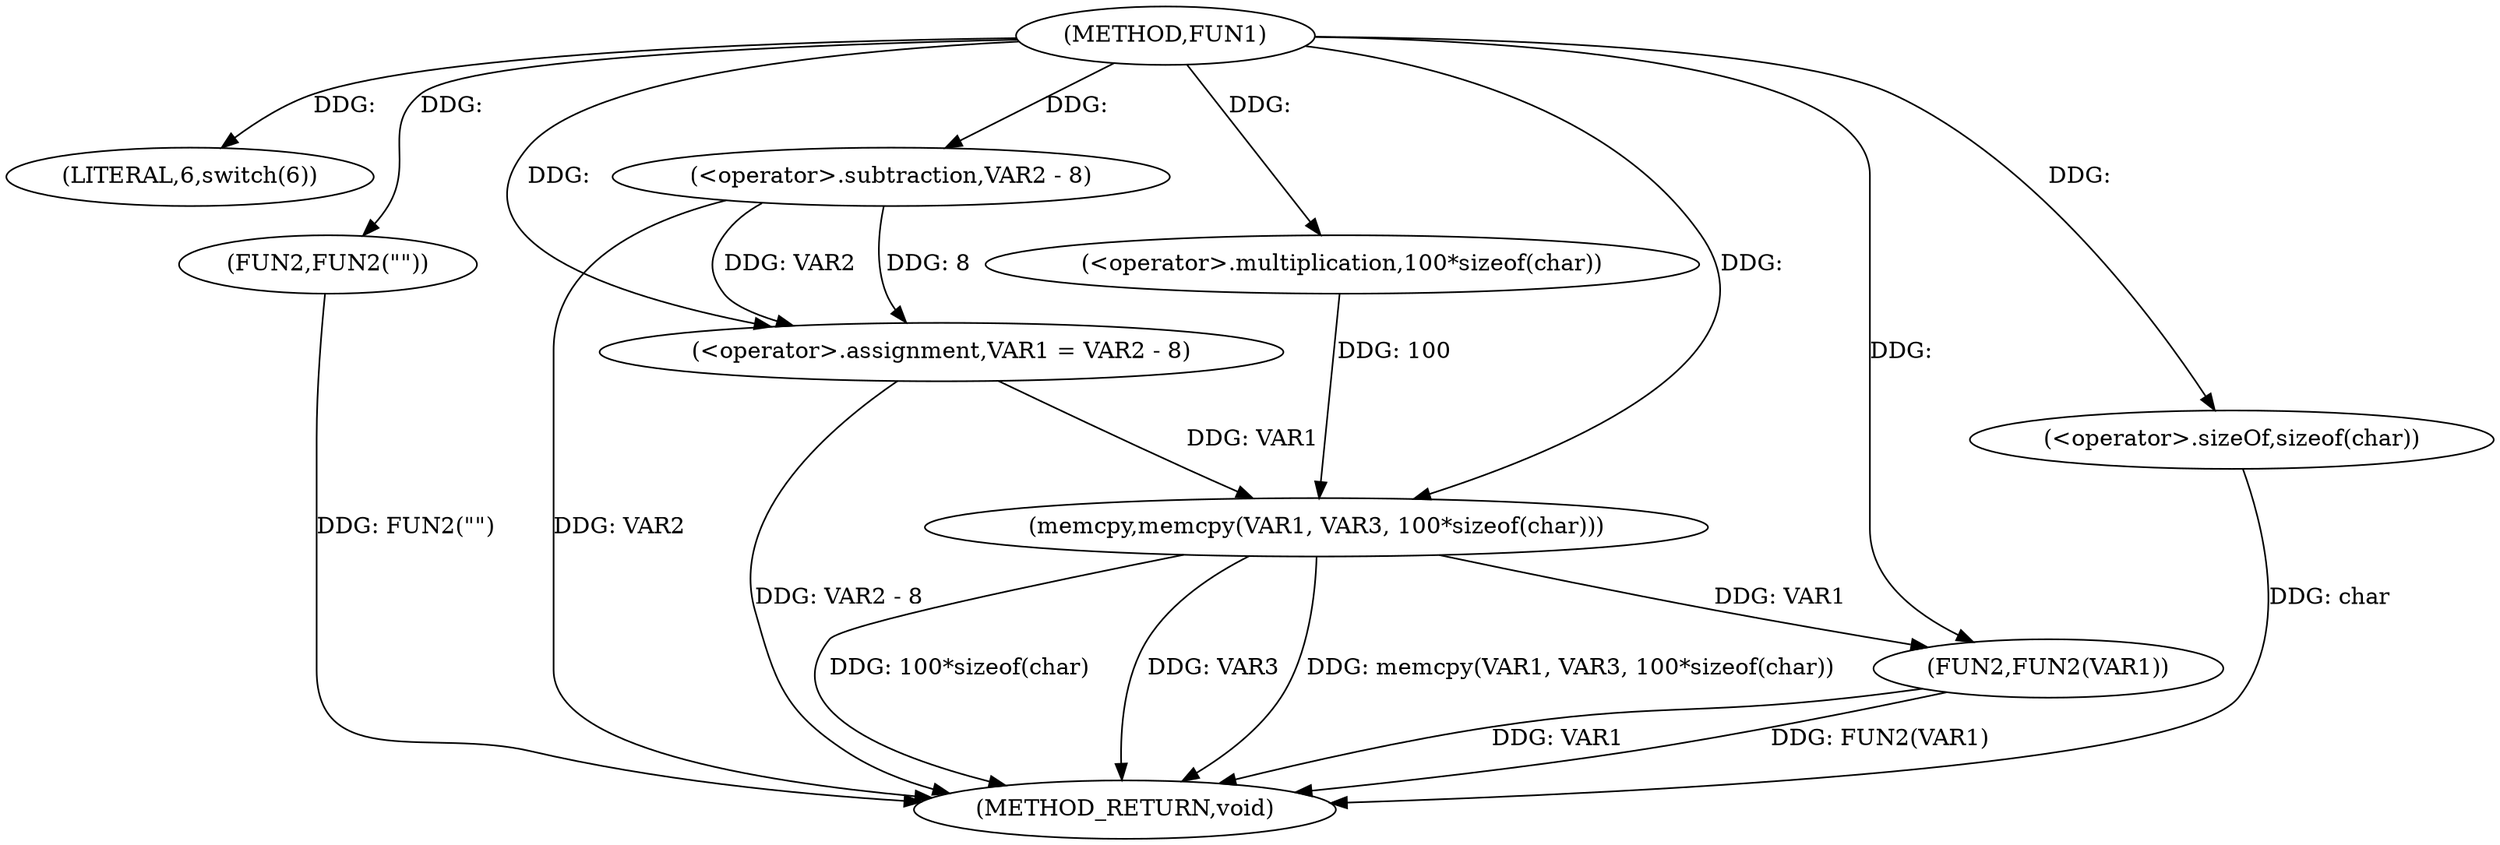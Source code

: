 digraph FUN1 {  
"1000100" [label = "(METHOD,FUN1)" ]
"1000129" [label = "(METHOD_RETURN,void)" ]
"1000105" [label = "(LITERAL,6,switch(6))" ]
"1000108" [label = "(<operator>.assignment,VAR1 = VAR2 - 8)" ]
"1000110" [label = "(<operator>.subtraction,VAR2 - 8)" ]
"1000115" [label = "(FUN2,FUN2(\"\"))" ]
"1000120" [label = "(memcpy,memcpy(VAR1, VAR3, 100*sizeof(char)))" ]
"1000123" [label = "(<operator>.multiplication,100*sizeof(char))" ]
"1000125" [label = "(<operator>.sizeOf,sizeof(char))" ]
"1000127" [label = "(FUN2,FUN2(VAR1))" ]
  "1000125" -> "1000129"  [ label = "DDG: char"] 
  "1000120" -> "1000129"  [ label = "DDG: 100*sizeof(char)"] 
  "1000115" -> "1000129"  [ label = "DDG: FUN2(\"\")"] 
  "1000127" -> "1000129"  [ label = "DDG: FUN2(VAR1)"] 
  "1000120" -> "1000129"  [ label = "DDG: VAR3"] 
  "1000127" -> "1000129"  [ label = "DDG: VAR1"] 
  "1000110" -> "1000129"  [ label = "DDG: VAR2"] 
  "1000108" -> "1000129"  [ label = "DDG: VAR2 - 8"] 
  "1000120" -> "1000129"  [ label = "DDG: memcpy(VAR1, VAR3, 100*sizeof(char))"] 
  "1000100" -> "1000105"  [ label = "DDG: "] 
  "1000110" -> "1000108"  [ label = "DDG: VAR2"] 
  "1000110" -> "1000108"  [ label = "DDG: 8"] 
  "1000100" -> "1000108"  [ label = "DDG: "] 
  "1000100" -> "1000110"  [ label = "DDG: "] 
  "1000100" -> "1000115"  [ label = "DDG: "] 
  "1000108" -> "1000120"  [ label = "DDG: VAR1"] 
  "1000100" -> "1000120"  [ label = "DDG: "] 
  "1000123" -> "1000120"  [ label = "DDG: 100"] 
  "1000100" -> "1000123"  [ label = "DDG: "] 
  "1000100" -> "1000125"  [ label = "DDG: "] 
  "1000120" -> "1000127"  [ label = "DDG: VAR1"] 
  "1000100" -> "1000127"  [ label = "DDG: "] 
}
